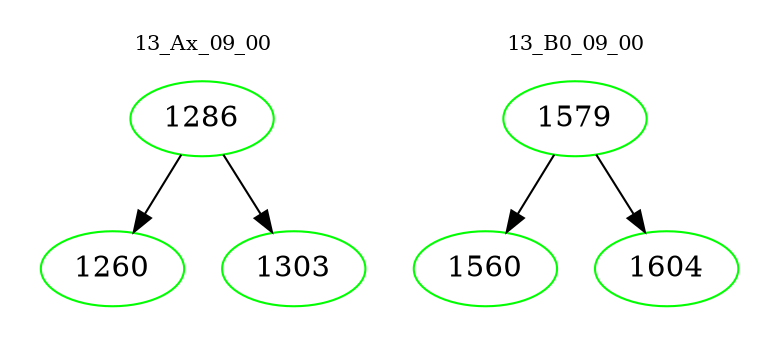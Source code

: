digraph{
subgraph cluster_0 {
color = white
label = "13_Ax_09_00";
fontsize=10;
T0_1286 [label="1286", color="green"]
T0_1286 -> T0_1260 [color="black"]
T0_1260 [label="1260", color="green"]
T0_1286 -> T0_1303 [color="black"]
T0_1303 [label="1303", color="green"]
}
subgraph cluster_1 {
color = white
label = "13_B0_09_00";
fontsize=10;
T1_1579 [label="1579", color="green"]
T1_1579 -> T1_1560 [color="black"]
T1_1560 [label="1560", color="green"]
T1_1579 -> T1_1604 [color="black"]
T1_1604 [label="1604", color="green"]
}
}
